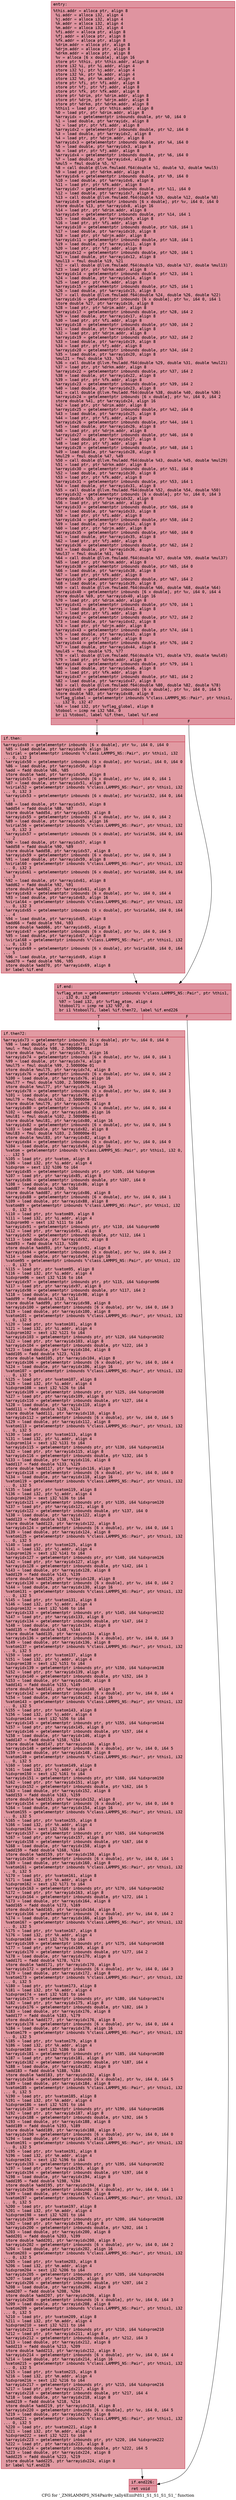 digraph "CFG for '_ZN9LAMMPS_NS4Pair8v_tally4EiiiiPdS1_S1_S1_S1_S1_' function" {
	label="CFG for '_ZN9LAMMPS_NS4Pair8v_tally4EiiiiPdS1_S1_S1_S1_S1_' function";

	Node0x55f5733806f0 [shape=record,color="#b70d28ff", style=filled, fillcolor="#b70d2870" fontname="Courier",label="{entry:\l|  %this.addr = alloca ptr, align 8\l  %i.addr = alloca i32, align 4\l  %j.addr = alloca i32, align 4\l  %k.addr = alloca i32, align 4\l  %m.addr = alloca i32, align 4\l  %fi.addr = alloca ptr, align 8\l  %fj.addr = alloca ptr, align 8\l  %fk.addr = alloca ptr, align 8\l  %drim.addr = alloca ptr, align 8\l  %drjm.addr = alloca ptr, align 8\l  %drkm.addr = alloca ptr, align 8\l  %v = alloca [6 x double], align 16\l  store ptr %this, ptr %this.addr, align 8\l  store i32 %i, ptr %i.addr, align 4\l  store i32 %j, ptr %j.addr, align 4\l  store i32 %k, ptr %k.addr, align 4\l  store i32 %m, ptr %m.addr, align 4\l  store ptr %fi, ptr %fi.addr, align 8\l  store ptr %fj, ptr %fj.addr, align 8\l  store ptr %fk, ptr %fk.addr, align 8\l  store ptr %drim, ptr %drim.addr, align 8\l  store ptr %drjm, ptr %drjm.addr, align 8\l  store ptr %drkm, ptr %drkm.addr, align 8\l  %this1 = load ptr, ptr %this.addr, align 8\l  %0 = load ptr, ptr %drim.addr, align 8\l  %arrayidx = getelementptr inbounds double, ptr %0, i64 0\l  %1 = load double, ptr %arrayidx, align 8\l  %2 = load ptr, ptr %fi.addr, align 8\l  %arrayidx2 = getelementptr inbounds double, ptr %2, i64 0\l  %3 = load double, ptr %arrayidx2, align 8\l  %4 = load ptr, ptr %drjm.addr, align 8\l  %arrayidx3 = getelementptr inbounds double, ptr %4, i64 0\l  %5 = load double, ptr %arrayidx3, align 8\l  %6 = load ptr, ptr %fj.addr, align 8\l  %arrayidx4 = getelementptr inbounds double, ptr %6, i64 0\l  %7 = load double, ptr %arrayidx4, align 8\l  %mul5 = fmul double %5, %7\l  %8 = call double @llvm.fmuladd.f64(double %1, double %3, double %mul5)\l  %9 = load ptr, ptr %drkm.addr, align 8\l  %arrayidx6 = getelementptr inbounds double, ptr %9, i64 0\l  %10 = load double, ptr %arrayidx6, align 8\l  %11 = load ptr, ptr %fk.addr, align 8\l  %arrayidx7 = getelementptr inbounds double, ptr %11, i64 0\l  %12 = load double, ptr %arrayidx7, align 8\l  %13 = call double @llvm.fmuladd.f64(double %10, double %12, double %8)\l  %arrayidx8 = getelementptr inbounds [6 x double], ptr %v, i64 0, i64 0\l  store double %13, ptr %arrayidx8, align 16\l  %14 = load ptr, ptr %drim.addr, align 8\l  %arrayidx9 = getelementptr inbounds double, ptr %14, i64 1\l  %15 = load double, ptr %arrayidx9, align 8\l  %16 = load ptr, ptr %fi.addr, align 8\l  %arrayidx10 = getelementptr inbounds double, ptr %16, i64 1\l  %17 = load double, ptr %arrayidx10, align 8\l  %18 = load ptr, ptr %drjm.addr, align 8\l  %arrayidx11 = getelementptr inbounds double, ptr %18, i64 1\l  %19 = load double, ptr %arrayidx11, align 8\l  %20 = load ptr, ptr %fj.addr, align 8\l  %arrayidx12 = getelementptr inbounds double, ptr %20, i64 1\l  %21 = load double, ptr %arrayidx12, align 8\l  %mul13 = fmul double %19, %21\l  %22 = call double @llvm.fmuladd.f64(double %15, double %17, double %mul13)\l  %23 = load ptr, ptr %drkm.addr, align 8\l  %arrayidx14 = getelementptr inbounds double, ptr %23, i64 1\l  %24 = load double, ptr %arrayidx14, align 8\l  %25 = load ptr, ptr %fk.addr, align 8\l  %arrayidx15 = getelementptr inbounds double, ptr %25, i64 1\l  %26 = load double, ptr %arrayidx15, align 8\l  %27 = call double @llvm.fmuladd.f64(double %24, double %26, double %22)\l  %arrayidx16 = getelementptr inbounds [6 x double], ptr %v, i64 0, i64 1\l  store double %27, ptr %arrayidx16, align 8\l  %28 = load ptr, ptr %drim.addr, align 8\l  %arrayidx17 = getelementptr inbounds double, ptr %28, i64 2\l  %29 = load double, ptr %arrayidx17, align 8\l  %30 = load ptr, ptr %fi.addr, align 8\l  %arrayidx18 = getelementptr inbounds double, ptr %30, i64 2\l  %31 = load double, ptr %arrayidx18, align 8\l  %32 = load ptr, ptr %drjm.addr, align 8\l  %arrayidx19 = getelementptr inbounds double, ptr %32, i64 2\l  %33 = load double, ptr %arrayidx19, align 8\l  %34 = load ptr, ptr %fj.addr, align 8\l  %arrayidx20 = getelementptr inbounds double, ptr %34, i64 2\l  %35 = load double, ptr %arrayidx20, align 8\l  %mul21 = fmul double %33, %35\l  %36 = call double @llvm.fmuladd.f64(double %29, double %31, double %mul21)\l  %37 = load ptr, ptr %drkm.addr, align 8\l  %arrayidx22 = getelementptr inbounds double, ptr %37, i64 2\l  %38 = load double, ptr %arrayidx22, align 8\l  %39 = load ptr, ptr %fk.addr, align 8\l  %arrayidx23 = getelementptr inbounds double, ptr %39, i64 2\l  %40 = load double, ptr %arrayidx23, align 8\l  %41 = call double @llvm.fmuladd.f64(double %38, double %40, double %36)\l  %arrayidx24 = getelementptr inbounds [6 x double], ptr %v, i64 0, i64 2\l  store double %41, ptr %arrayidx24, align 16\l  %42 = load ptr, ptr %drim.addr, align 8\l  %arrayidx25 = getelementptr inbounds double, ptr %42, i64 0\l  %43 = load double, ptr %arrayidx25, align 8\l  %44 = load ptr, ptr %fi.addr, align 8\l  %arrayidx26 = getelementptr inbounds double, ptr %44, i64 1\l  %45 = load double, ptr %arrayidx26, align 8\l  %46 = load ptr, ptr %drjm.addr, align 8\l  %arrayidx27 = getelementptr inbounds double, ptr %46, i64 0\l  %47 = load double, ptr %arrayidx27, align 8\l  %48 = load ptr, ptr %fj.addr, align 8\l  %arrayidx28 = getelementptr inbounds double, ptr %48, i64 1\l  %49 = load double, ptr %arrayidx28, align 8\l  %mul29 = fmul double %47, %49\l  %50 = call double @llvm.fmuladd.f64(double %43, double %45, double %mul29)\l  %51 = load ptr, ptr %drkm.addr, align 8\l  %arrayidx30 = getelementptr inbounds double, ptr %51, i64 0\l  %52 = load double, ptr %arrayidx30, align 8\l  %53 = load ptr, ptr %fk.addr, align 8\l  %arrayidx31 = getelementptr inbounds double, ptr %53, i64 1\l  %54 = load double, ptr %arrayidx31, align 8\l  %55 = call double @llvm.fmuladd.f64(double %52, double %54, double %50)\l  %arrayidx32 = getelementptr inbounds [6 x double], ptr %v, i64 0, i64 3\l  store double %55, ptr %arrayidx32, align 8\l  %56 = load ptr, ptr %drim.addr, align 8\l  %arrayidx33 = getelementptr inbounds double, ptr %56, i64 0\l  %57 = load double, ptr %arrayidx33, align 8\l  %58 = load ptr, ptr %fi.addr, align 8\l  %arrayidx34 = getelementptr inbounds double, ptr %58, i64 2\l  %59 = load double, ptr %arrayidx34, align 8\l  %60 = load ptr, ptr %drjm.addr, align 8\l  %arrayidx35 = getelementptr inbounds double, ptr %60, i64 0\l  %61 = load double, ptr %arrayidx35, align 8\l  %62 = load ptr, ptr %fj.addr, align 8\l  %arrayidx36 = getelementptr inbounds double, ptr %62, i64 2\l  %63 = load double, ptr %arrayidx36, align 8\l  %mul37 = fmul double %61, %63\l  %64 = call double @llvm.fmuladd.f64(double %57, double %59, double %mul37)\l  %65 = load ptr, ptr %drkm.addr, align 8\l  %arrayidx38 = getelementptr inbounds double, ptr %65, i64 0\l  %66 = load double, ptr %arrayidx38, align 8\l  %67 = load ptr, ptr %fk.addr, align 8\l  %arrayidx39 = getelementptr inbounds double, ptr %67, i64 2\l  %68 = load double, ptr %arrayidx39, align 8\l  %69 = call double @llvm.fmuladd.f64(double %66, double %68, double %64)\l  %arrayidx40 = getelementptr inbounds [6 x double], ptr %v, i64 0, i64 4\l  store double %69, ptr %arrayidx40, align 16\l  %70 = load ptr, ptr %drim.addr, align 8\l  %arrayidx41 = getelementptr inbounds double, ptr %70, i64 1\l  %71 = load double, ptr %arrayidx41, align 8\l  %72 = load ptr, ptr %fi.addr, align 8\l  %arrayidx42 = getelementptr inbounds double, ptr %72, i64 2\l  %73 = load double, ptr %arrayidx42, align 8\l  %74 = load ptr, ptr %drjm.addr, align 8\l  %arrayidx43 = getelementptr inbounds double, ptr %74, i64 1\l  %75 = load double, ptr %arrayidx43, align 8\l  %76 = load ptr, ptr %fj.addr, align 8\l  %arrayidx44 = getelementptr inbounds double, ptr %76, i64 2\l  %77 = load double, ptr %arrayidx44, align 8\l  %mul45 = fmul double %75, %77\l  %78 = call double @llvm.fmuladd.f64(double %71, double %73, double %mul45)\l  %79 = load ptr, ptr %drkm.addr, align 8\l  %arrayidx46 = getelementptr inbounds double, ptr %79, i64 1\l  %80 = load double, ptr %arrayidx46, align 8\l  %81 = load ptr, ptr %fk.addr, align 8\l  %arrayidx47 = getelementptr inbounds double, ptr %81, i64 2\l  %82 = load double, ptr %arrayidx47, align 8\l  %83 = call double @llvm.fmuladd.f64(double %80, double %82, double %78)\l  %arrayidx48 = getelementptr inbounds [6 x double], ptr %v, i64 0, i64 5\l  store double %83, ptr %arrayidx48, align 8\l  %vflag_global = getelementptr inbounds %\"class.LAMMPS_NS::Pair\", ptr %this1,\l... i32 0, i32 47\l  %84 = load i32, ptr %vflag_global, align 8\l  %tobool = icmp ne i32 %84, 0\l  br i1 %tobool, label %if.then, label %if.end\l|{<s0>T|<s1>F}}"];
	Node0x55f5733806f0:s0 -> Node0x55f57338f2e0[tooltip="entry -> if.then\nProbability 62.50%" ];
	Node0x55f5733806f0:s1 -> Node0x55f57338f330[tooltip="entry -> if.end\nProbability 37.50%" ];
	Node0x55f57338f2e0 [shape=record,color="#b70d28ff", style=filled, fillcolor="#bb1b2c70" fontname="Courier",label="{if.then:\l|  %arrayidx49 = getelementptr inbounds [6 x double], ptr %v, i64 0, i64 0\l  %85 = load double, ptr %arrayidx49, align 16\l  %virial = getelementptr inbounds %\"class.LAMMPS_NS::Pair\", ptr %this1, i32\l... 0, i32 3\l  %arrayidx50 = getelementptr inbounds [6 x double], ptr %virial, i64 0, i64 0\l  %86 = load double, ptr %arrayidx50, align 8\l  %add = fadd double %86, %85\l  store double %add, ptr %arrayidx50, align 8\l  %arrayidx51 = getelementptr inbounds [6 x double], ptr %v, i64 0, i64 1\l  %87 = load double, ptr %arrayidx51, align 8\l  %virial52 = getelementptr inbounds %\"class.LAMMPS_NS::Pair\", ptr %this1, i32\l... 0, i32 3\l  %arrayidx53 = getelementptr inbounds [6 x double], ptr %virial52, i64 0, i64\l... 1\l  %88 = load double, ptr %arrayidx53, align 8\l  %add54 = fadd double %88, %87\l  store double %add54, ptr %arrayidx53, align 8\l  %arrayidx55 = getelementptr inbounds [6 x double], ptr %v, i64 0, i64 2\l  %89 = load double, ptr %arrayidx55, align 16\l  %virial56 = getelementptr inbounds %\"class.LAMMPS_NS::Pair\", ptr %this1, i32\l... 0, i32 3\l  %arrayidx57 = getelementptr inbounds [6 x double], ptr %virial56, i64 0, i64\l... 2\l  %90 = load double, ptr %arrayidx57, align 8\l  %add58 = fadd double %90, %89\l  store double %add58, ptr %arrayidx57, align 8\l  %arrayidx59 = getelementptr inbounds [6 x double], ptr %v, i64 0, i64 3\l  %91 = load double, ptr %arrayidx59, align 8\l  %virial60 = getelementptr inbounds %\"class.LAMMPS_NS::Pair\", ptr %this1, i32\l... 0, i32 3\l  %arrayidx61 = getelementptr inbounds [6 x double], ptr %virial60, i64 0, i64\l... 3\l  %92 = load double, ptr %arrayidx61, align 8\l  %add62 = fadd double %92, %91\l  store double %add62, ptr %arrayidx61, align 8\l  %arrayidx63 = getelementptr inbounds [6 x double], ptr %v, i64 0, i64 4\l  %93 = load double, ptr %arrayidx63, align 16\l  %virial64 = getelementptr inbounds %\"class.LAMMPS_NS::Pair\", ptr %this1, i32\l... 0, i32 3\l  %arrayidx65 = getelementptr inbounds [6 x double], ptr %virial64, i64 0, i64\l... 4\l  %94 = load double, ptr %arrayidx65, align 8\l  %add66 = fadd double %94, %93\l  store double %add66, ptr %arrayidx65, align 8\l  %arrayidx67 = getelementptr inbounds [6 x double], ptr %v, i64 0, i64 5\l  %95 = load double, ptr %arrayidx67, align 8\l  %virial68 = getelementptr inbounds %\"class.LAMMPS_NS::Pair\", ptr %this1, i32\l... 0, i32 3\l  %arrayidx69 = getelementptr inbounds [6 x double], ptr %virial68, i64 0, i64\l... 5\l  %96 = load double, ptr %arrayidx69, align 8\l  %add70 = fadd double %96, %95\l  store double %add70, ptr %arrayidx69, align 8\l  br label %if.end\l}"];
	Node0x55f57338f2e0 -> Node0x55f57338f330[tooltip="if.then -> if.end\nProbability 100.00%" ];
	Node0x55f57338f330 [shape=record,color="#b70d28ff", style=filled, fillcolor="#b70d2870" fontname="Courier",label="{if.end:\l|  %vflag_atom = getelementptr inbounds %\"class.LAMMPS_NS::Pair\", ptr %this1,\l... i32 0, i32 48\l  %97 = load i32, ptr %vflag_atom, align 4\l  %tobool71 = icmp ne i32 %97, 0\l  br i1 %tobool71, label %if.then72, label %if.end226\l|{<s0>T|<s1>F}}"];
	Node0x55f57338f330:s0 -> Node0x55f57338c260[tooltip="if.end -> if.then72\nProbability 62.50%" ];
	Node0x55f57338f330:s1 -> Node0x55f57338c2e0[tooltip="if.end -> if.end226\nProbability 37.50%" ];
	Node0x55f57338c260 [shape=record,color="#b70d28ff", style=filled, fillcolor="#bb1b2c70" fontname="Courier",label="{if.then72:\l|  %arrayidx73 = getelementptr inbounds [6 x double], ptr %v, i64 0, i64 0\l  %98 = load double, ptr %arrayidx73, align 16\l  %mul = fmul double %98, 2.500000e-01\l  store double %mul, ptr %arrayidx73, align 16\l  %arrayidx74 = getelementptr inbounds [6 x double], ptr %v, i64 0, i64 1\l  %99 = load double, ptr %arrayidx74, align 8\l  %mul75 = fmul double %99, 2.500000e-01\l  store double %mul75, ptr %arrayidx74, align 8\l  %arrayidx76 = getelementptr inbounds [6 x double], ptr %v, i64 0, i64 2\l  %100 = load double, ptr %arrayidx76, align 16\l  %mul77 = fmul double %100, 2.500000e-01\l  store double %mul77, ptr %arrayidx76, align 16\l  %arrayidx78 = getelementptr inbounds [6 x double], ptr %v, i64 0, i64 3\l  %101 = load double, ptr %arrayidx78, align 8\l  %mul79 = fmul double %101, 2.500000e-01\l  store double %mul79, ptr %arrayidx78, align 8\l  %arrayidx80 = getelementptr inbounds [6 x double], ptr %v, i64 0, i64 4\l  %102 = load double, ptr %arrayidx80, align 16\l  %mul81 = fmul double %102, 2.500000e-01\l  store double %mul81, ptr %arrayidx80, align 16\l  %arrayidx82 = getelementptr inbounds [6 x double], ptr %v, i64 0, i64 5\l  %103 = load double, ptr %arrayidx82, align 8\l  %mul83 = fmul double %103, 2.500000e-01\l  store double %mul83, ptr %arrayidx82, align 8\l  %arrayidx84 = getelementptr inbounds [6 x double], ptr %v, i64 0, i64 0\l  %104 = load double, ptr %arrayidx84, align 16\l  %vatom = getelementptr inbounds %\"class.LAMMPS_NS::Pair\", ptr %this1, i32 0,\l... i32 5\l  %105 = load ptr, ptr %vatom, align 8\l  %106 = load i32, ptr %i.addr, align 4\l  %idxprom = sext i32 %106 to i64\l  %arrayidx85 = getelementptr inbounds ptr, ptr %105, i64 %idxprom\l  %107 = load ptr, ptr %arrayidx85, align 8\l  %arrayidx86 = getelementptr inbounds double, ptr %107, i64 0\l  %108 = load double, ptr %arrayidx86, align 8\l  %add87 = fadd double %108, %104\l  store double %add87, ptr %arrayidx86, align 8\l  %arrayidx88 = getelementptr inbounds [6 x double], ptr %v, i64 0, i64 1\l  %109 = load double, ptr %arrayidx88, align 8\l  %vatom89 = getelementptr inbounds %\"class.LAMMPS_NS::Pair\", ptr %this1, i32\l... 0, i32 5\l  %110 = load ptr, ptr %vatom89, align 8\l  %111 = load i32, ptr %i.addr, align 4\l  %idxprom90 = sext i32 %111 to i64\l  %arrayidx91 = getelementptr inbounds ptr, ptr %110, i64 %idxprom90\l  %112 = load ptr, ptr %arrayidx91, align 8\l  %arrayidx92 = getelementptr inbounds double, ptr %112, i64 1\l  %113 = load double, ptr %arrayidx92, align 8\l  %add93 = fadd double %113, %109\l  store double %add93, ptr %arrayidx92, align 8\l  %arrayidx94 = getelementptr inbounds [6 x double], ptr %v, i64 0, i64 2\l  %114 = load double, ptr %arrayidx94, align 16\l  %vatom95 = getelementptr inbounds %\"class.LAMMPS_NS::Pair\", ptr %this1, i32\l... 0, i32 5\l  %115 = load ptr, ptr %vatom95, align 8\l  %116 = load i32, ptr %i.addr, align 4\l  %idxprom96 = sext i32 %116 to i64\l  %arrayidx97 = getelementptr inbounds ptr, ptr %115, i64 %idxprom96\l  %117 = load ptr, ptr %arrayidx97, align 8\l  %arrayidx98 = getelementptr inbounds double, ptr %117, i64 2\l  %118 = load double, ptr %arrayidx98, align 8\l  %add99 = fadd double %118, %114\l  store double %add99, ptr %arrayidx98, align 8\l  %arrayidx100 = getelementptr inbounds [6 x double], ptr %v, i64 0, i64 3\l  %119 = load double, ptr %arrayidx100, align 8\l  %vatom101 = getelementptr inbounds %\"class.LAMMPS_NS::Pair\", ptr %this1, i32\l... 0, i32 5\l  %120 = load ptr, ptr %vatom101, align 8\l  %121 = load i32, ptr %i.addr, align 4\l  %idxprom102 = sext i32 %121 to i64\l  %arrayidx103 = getelementptr inbounds ptr, ptr %120, i64 %idxprom102\l  %122 = load ptr, ptr %arrayidx103, align 8\l  %arrayidx104 = getelementptr inbounds double, ptr %122, i64 3\l  %123 = load double, ptr %arrayidx104, align 8\l  %add105 = fadd double %123, %119\l  store double %add105, ptr %arrayidx104, align 8\l  %arrayidx106 = getelementptr inbounds [6 x double], ptr %v, i64 0, i64 4\l  %124 = load double, ptr %arrayidx106, align 16\l  %vatom107 = getelementptr inbounds %\"class.LAMMPS_NS::Pair\", ptr %this1, i32\l... 0, i32 5\l  %125 = load ptr, ptr %vatom107, align 8\l  %126 = load i32, ptr %i.addr, align 4\l  %idxprom108 = sext i32 %126 to i64\l  %arrayidx109 = getelementptr inbounds ptr, ptr %125, i64 %idxprom108\l  %127 = load ptr, ptr %arrayidx109, align 8\l  %arrayidx110 = getelementptr inbounds double, ptr %127, i64 4\l  %128 = load double, ptr %arrayidx110, align 8\l  %add111 = fadd double %128, %124\l  store double %add111, ptr %arrayidx110, align 8\l  %arrayidx112 = getelementptr inbounds [6 x double], ptr %v, i64 0, i64 5\l  %129 = load double, ptr %arrayidx112, align 8\l  %vatom113 = getelementptr inbounds %\"class.LAMMPS_NS::Pair\", ptr %this1, i32\l... 0, i32 5\l  %130 = load ptr, ptr %vatom113, align 8\l  %131 = load i32, ptr %i.addr, align 4\l  %idxprom114 = sext i32 %131 to i64\l  %arrayidx115 = getelementptr inbounds ptr, ptr %130, i64 %idxprom114\l  %132 = load ptr, ptr %arrayidx115, align 8\l  %arrayidx116 = getelementptr inbounds double, ptr %132, i64 5\l  %133 = load double, ptr %arrayidx116, align 8\l  %add117 = fadd double %133, %129\l  store double %add117, ptr %arrayidx116, align 8\l  %arrayidx118 = getelementptr inbounds [6 x double], ptr %v, i64 0, i64 0\l  %134 = load double, ptr %arrayidx118, align 16\l  %vatom119 = getelementptr inbounds %\"class.LAMMPS_NS::Pair\", ptr %this1, i32\l... 0, i32 5\l  %135 = load ptr, ptr %vatom119, align 8\l  %136 = load i32, ptr %j.addr, align 4\l  %idxprom120 = sext i32 %136 to i64\l  %arrayidx121 = getelementptr inbounds ptr, ptr %135, i64 %idxprom120\l  %137 = load ptr, ptr %arrayidx121, align 8\l  %arrayidx122 = getelementptr inbounds double, ptr %137, i64 0\l  %138 = load double, ptr %arrayidx122, align 8\l  %add123 = fadd double %138, %134\l  store double %add123, ptr %arrayidx122, align 8\l  %arrayidx124 = getelementptr inbounds [6 x double], ptr %v, i64 0, i64 1\l  %139 = load double, ptr %arrayidx124, align 8\l  %vatom125 = getelementptr inbounds %\"class.LAMMPS_NS::Pair\", ptr %this1, i32\l... 0, i32 5\l  %140 = load ptr, ptr %vatom125, align 8\l  %141 = load i32, ptr %j.addr, align 4\l  %idxprom126 = sext i32 %141 to i64\l  %arrayidx127 = getelementptr inbounds ptr, ptr %140, i64 %idxprom126\l  %142 = load ptr, ptr %arrayidx127, align 8\l  %arrayidx128 = getelementptr inbounds double, ptr %142, i64 1\l  %143 = load double, ptr %arrayidx128, align 8\l  %add129 = fadd double %143, %139\l  store double %add129, ptr %arrayidx128, align 8\l  %arrayidx130 = getelementptr inbounds [6 x double], ptr %v, i64 0, i64 2\l  %144 = load double, ptr %arrayidx130, align 16\l  %vatom131 = getelementptr inbounds %\"class.LAMMPS_NS::Pair\", ptr %this1, i32\l... 0, i32 5\l  %145 = load ptr, ptr %vatom131, align 8\l  %146 = load i32, ptr %j.addr, align 4\l  %idxprom132 = sext i32 %146 to i64\l  %arrayidx133 = getelementptr inbounds ptr, ptr %145, i64 %idxprom132\l  %147 = load ptr, ptr %arrayidx133, align 8\l  %arrayidx134 = getelementptr inbounds double, ptr %147, i64 2\l  %148 = load double, ptr %arrayidx134, align 8\l  %add135 = fadd double %148, %144\l  store double %add135, ptr %arrayidx134, align 8\l  %arrayidx136 = getelementptr inbounds [6 x double], ptr %v, i64 0, i64 3\l  %149 = load double, ptr %arrayidx136, align 8\l  %vatom137 = getelementptr inbounds %\"class.LAMMPS_NS::Pair\", ptr %this1, i32\l... 0, i32 5\l  %150 = load ptr, ptr %vatom137, align 8\l  %151 = load i32, ptr %j.addr, align 4\l  %idxprom138 = sext i32 %151 to i64\l  %arrayidx139 = getelementptr inbounds ptr, ptr %150, i64 %idxprom138\l  %152 = load ptr, ptr %arrayidx139, align 8\l  %arrayidx140 = getelementptr inbounds double, ptr %152, i64 3\l  %153 = load double, ptr %arrayidx140, align 8\l  %add141 = fadd double %153, %149\l  store double %add141, ptr %arrayidx140, align 8\l  %arrayidx142 = getelementptr inbounds [6 x double], ptr %v, i64 0, i64 4\l  %154 = load double, ptr %arrayidx142, align 16\l  %vatom143 = getelementptr inbounds %\"class.LAMMPS_NS::Pair\", ptr %this1, i32\l... 0, i32 5\l  %155 = load ptr, ptr %vatom143, align 8\l  %156 = load i32, ptr %j.addr, align 4\l  %idxprom144 = sext i32 %156 to i64\l  %arrayidx145 = getelementptr inbounds ptr, ptr %155, i64 %idxprom144\l  %157 = load ptr, ptr %arrayidx145, align 8\l  %arrayidx146 = getelementptr inbounds double, ptr %157, i64 4\l  %158 = load double, ptr %arrayidx146, align 8\l  %add147 = fadd double %158, %154\l  store double %add147, ptr %arrayidx146, align 8\l  %arrayidx148 = getelementptr inbounds [6 x double], ptr %v, i64 0, i64 5\l  %159 = load double, ptr %arrayidx148, align 8\l  %vatom149 = getelementptr inbounds %\"class.LAMMPS_NS::Pair\", ptr %this1, i32\l... 0, i32 5\l  %160 = load ptr, ptr %vatom149, align 8\l  %161 = load i32, ptr %j.addr, align 4\l  %idxprom150 = sext i32 %161 to i64\l  %arrayidx151 = getelementptr inbounds ptr, ptr %160, i64 %idxprom150\l  %162 = load ptr, ptr %arrayidx151, align 8\l  %arrayidx152 = getelementptr inbounds double, ptr %162, i64 5\l  %163 = load double, ptr %arrayidx152, align 8\l  %add153 = fadd double %163, %159\l  store double %add153, ptr %arrayidx152, align 8\l  %arrayidx154 = getelementptr inbounds [6 x double], ptr %v, i64 0, i64 0\l  %164 = load double, ptr %arrayidx154, align 16\l  %vatom155 = getelementptr inbounds %\"class.LAMMPS_NS::Pair\", ptr %this1, i32\l... 0, i32 5\l  %165 = load ptr, ptr %vatom155, align 8\l  %166 = load i32, ptr %k.addr, align 4\l  %idxprom156 = sext i32 %166 to i64\l  %arrayidx157 = getelementptr inbounds ptr, ptr %165, i64 %idxprom156\l  %167 = load ptr, ptr %arrayidx157, align 8\l  %arrayidx158 = getelementptr inbounds double, ptr %167, i64 0\l  %168 = load double, ptr %arrayidx158, align 8\l  %add159 = fadd double %168, %164\l  store double %add159, ptr %arrayidx158, align 8\l  %arrayidx160 = getelementptr inbounds [6 x double], ptr %v, i64 0, i64 1\l  %169 = load double, ptr %arrayidx160, align 8\l  %vatom161 = getelementptr inbounds %\"class.LAMMPS_NS::Pair\", ptr %this1, i32\l... 0, i32 5\l  %170 = load ptr, ptr %vatom161, align 8\l  %171 = load i32, ptr %k.addr, align 4\l  %idxprom162 = sext i32 %171 to i64\l  %arrayidx163 = getelementptr inbounds ptr, ptr %170, i64 %idxprom162\l  %172 = load ptr, ptr %arrayidx163, align 8\l  %arrayidx164 = getelementptr inbounds double, ptr %172, i64 1\l  %173 = load double, ptr %arrayidx164, align 8\l  %add165 = fadd double %173, %169\l  store double %add165, ptr %arrayidx164, align 8\l  %arrayidx166 = getelementptr inbounds [6 x double], ptr %v, i64 0, i64 2\l  %174 = load double, ptr %arrayidx166, align 16\l  %vatom167 = getelementptr inbounds %\"class.LAMMPS_NS::Pair\", ptr %this1, i32\l... 0, i32 5\l  %175 = load ptr, ptr %vatom167, align 8\l  %176 = load i32, ptr %k.addr, align 4\l  %idxprom168 = sext i32 %176 to i64\l  %arrayidx169 = getelementptr inbounds ptr, ptr %175, i64 %idxprom168\l  %177 = load ptr, ptr %arrayidx169, align 8\l  %arrayidx170 = getelementptr inbounds double, ptr %177, i64 2\l  %178 = load double, ptr %arrayidx170, align 8\l  %add171 = fadd double %178, %174\l  store double %add171, ptr %arrayidx170, align 8\l  %arrayidx172 = getelementptr inbounds [6 x double], ptr %v, i64 0, i64 3\l  %179 = load double, ptr %arrayidx172, align 8\l  %vatom173 = getelementptr inbounds %\"class.LAMMPS_NS::Pair\", ptr %this1, i32\l... 0, i32 5\l  %180 = load ptr, ptr %vatom173, align 8\l  %181 = load i32, ptr %k.addr, align 4\l  %idxprom174 = sext i32 %181 to i64\l  %arrayidx175 = getelementptr inbounds ptr, ptr %180, i64 %idxprom174\l  %182 = load ptr, ptr %arrayidx175, align 8\l  %arrayidx176 = getelementptr inbounds double, ptr %182, i64 3\l  %183 = load double, ptr %arrayidx176, align 8\l  %add177 = fadd double %183, %179\l  store double %add177, ptr %arrayidx176, align 8\l  %arrayidx178 = getelementptr inbounds [6 x double], ptr %v, i64 0, i64 4\l  %184 = load double, ptr %arrayidx178, align 16\l  %vatom179 = getelementptr inbounds %\"class.LAMMPS_NS::Pair\", ptr %this1, i32\l... 0, i32 5\l  %185 = load ptr, ptr %vatom179, align 8\l  %186 = load i32, ptr %k.addr, align 4\l  %idxprom180 = sext i32 %186 to i64\l  %arrayidx181 = getelementptr inbounds ptr, ptr %185, i64 %idxprom180\l  %187 = load ptr, ptr %arrayidx181, align 8\l  %arrayidx182 = getelementptr inbounds double, ptr %187, i64 4\l  %188 = load double, ptr %arrayidx182, align 8\l  %add183 = fadd double %188, %184\l  store double %add183, ptr %arrayidx182, align 8\l  %arrayidx184 = getelementptr inbounds [6 x double], ptr %v, i64 0, i64 5\l  %189 = load double, ptr %arrayidx184, align 8\l  %vatom185 = getelementptr inbounds %\"class.LAMMPS_NS::Pair\", ptr %this1, i32\l... 0, i32 5\l  %190 = load ptr, ptr %vatom185, align 8\l  %191 = load i32, ptr %k.addr, align 4\l  %idxprom186 = sext i32 %191 to i64\l  %arrayidx187 = getelementptr inbounds ptr, ptr %190, i64 %idxprom186\l  %192 = load ptr, ptr %arrayidx187, align 8\l  %arrayidx188 = getelementptr inbounds double, ptr %192, i64 5\l  %193 = load double, ptr %arrayidx188, align 8\l  %add189 = fadd double %193, %189\l  store double %add189, ptr %arrayidx188, align 8\l  %arrayidx190 = getelementptr inbounds [6 x double], ptr %v, i64 0, i64 0\l  %194 = load double, ptr %arrayidx190, align 16\l  %vatom191 = getelementptr inbounds %\"class.LAMMPS_NS::Pair\", ptr %this1, i32\l... 0, i32 5\l  %195 = load ptr, ptr %vatom191, align 8\l  %196 = load i32, ptr %m.addr, align 4\l  %idxprom192 = sext i32 %196 to i64\l  %arrayidx193 = getelementptr inbounds ptr, ptr %195, i64 %idxprom192\l  %197 = load ptr, ptr %arrayidx193, align 8\l  %arrayidx194 = getelementptr inbounds double, ptr %197, i64 0\l  %198 = load double, ptr %arrayidx194, align 8\l  %add195 = fadd double %198, %194\l  store double %add195, ptr %arrayidx194, align 8\l  %arrayidx196 = getelementptr inbounds [6 x double], ptr %v, i64 0, i64 1\l  %199 = load double, ptr %arrayidx196, align 8\l  %vatom197 = getelementptr inbounds %\"class.LAMMPS_NS::Pair\", ptr %this1, i32\l... 0, i32 5\l  %200 = load ptr, ptr %vatom197, align 8\l  %201 = load i32, ptr %m.addr, align 4\l  %idxprom198 = sext i32 %201 to i64\l  %arrayidx199 = getelementptr inbounds ptr, ptr %200, i64 %idxprom198\l  %202 = load ptr, ptr %arrayidx199, align 8\l  %arrayidx200 = getelementptr inbounds double, ptr %202, i64 1\l  %203 = load double, ptr %arrayidx200, align 8\l  %add201 = fadd double %203, %199\l  store double %add201, ptr %arrayidx200, align 8\l  %arrayidx202 = getelementptr inbounds [6 x double], ptr %v, i64 0, i64 2\l  %204 = load double, ptr %arrayidx202, align 16\l  %vatom203 = getelementptr inbounds %\"class.LAMMPS_NS::Pair\", ptr %this1, i32\l... 0, i32 5\l  %205 = load ptr, ptr %vatom203, align 8\l  %206 = load i32, ptr %m.addr, align 4\l  %idxprom204 = sext i32 %206 to i64\l  %arrayidx205 = getelementptr inbounds ptr, ptr %205, i64 %idxprom204\l  %207 = load ptr, ptr %arrayidx205, align 8\l  %arrayidx206 = getelementptr inbounds double, ptr %207, i64 2\l  %208 = load double, ptr %arrayidx206, align 8\l  %add207 = fadd double %208, %204\l  store double %add207, ptr %arrayidx206, align 8\l  %arrayidx208 = getelementptr inbounds [6 x double], ptr %v, i64 0, i64 3\l  %209 = load double, ptr %arrayidx208, align 8\l  %vatom209 = getelementptr inbounds %\"class.LAMMPS_NS::Pair\", ptr %this1, i32\l... 0, i32 5\l  %210 = load ptr, ptr %vatom209, align 8\l  %211 = load i32, ptr %m.addr, align 4\l  %idxprom210 = sext i32 %211 to i64\l  %arrayidx211 = getelementptr inbounds ptr, ptr %210, i64 %idxprom210\l  %212 = load ptr, ptr %arrayidx211, align 8\l  %arrayidx212 = getelementptr inbounds double, ptr %212, i64 3\l  %213 = load double, ptr %arrayidx212, align 8\l  %add213 = fadd double %213, %209\l  store double %add213, ptr %arrayidx212, align 8\l  %arrayidx214 = getelementptr inbounds [6 x double], ptr %v, i64 0, i64 4\l  %214 = load double, ptr %arrayidx214, align 16\l  %vatom215 = getelementptr inbounds %\"class.LAMMPS_NS::Pair\", ptr %this1, i32\l... 0, i32 5\l  %215 = load ptr, ptr %vatom215, align 8\l  %216 = load i32, ptr %m.addr, align 4\l  %idxprom216 = sext i32 %216 to i64\l  %arrayidx217 = getelementptr inbounds ptr, ptr %215, i64 %idxprom216\l  %217 = load ptr, ptr %arrayidx217, align 8\l  %arrayidx218 = getelementptr inbounds double, ptr %217, i64 4\l  %218 = load double, ptr %arrayidx218, align 8\l  %add219 = fadd double %218, %214\l  store double %add219, ptr %arrayidx218, align 8\l  %arrayidx220 = getelementptr inbounds [6 x double], ptr %v, i64 0, i64 5\l  %219 = load double, ptr %arrayidx220, align 8\l  %vatom221 = getelementptr inbounds %\"class.LAMMPS_NS::Pair\", ptr %this1, i32\l... 0, i32 5\l  %220 = load ptr, ptr %vatom221, align 8\l  %221 = load i32, ptr %m.addr, align 4\l  %idxprom222 = sext i32 %221 to i64\l  %arrayidx223 = getelementptr inbounds ptr, ptr %220, i64 %idxprom222\l  %222 = load ptr, ptr %arrayidx223, align 8\l  %arrayidx224 = getelementptr inbounds double, ptr %222, i64 5\l  %223 = load double, ptr %arrayidx224, align 8\l  %add225 = fadd double %223, %219\l  store double %add225, ptr %arrayidx224, align 8\l  br label %if.end226\l}"];
	Node0x55f57338c260 -> Node0x55f57338c2e0[tooltip="if.then72 -> if.end226\nProbability 100.00%" ];
	Node0x55f57338c2e0 [shape=record,color="#b70d28ff", style=filled, fillcolor="#b70d2870" fontname="Courier",label="{if.end226:\l|  ret void\l}"];
}
